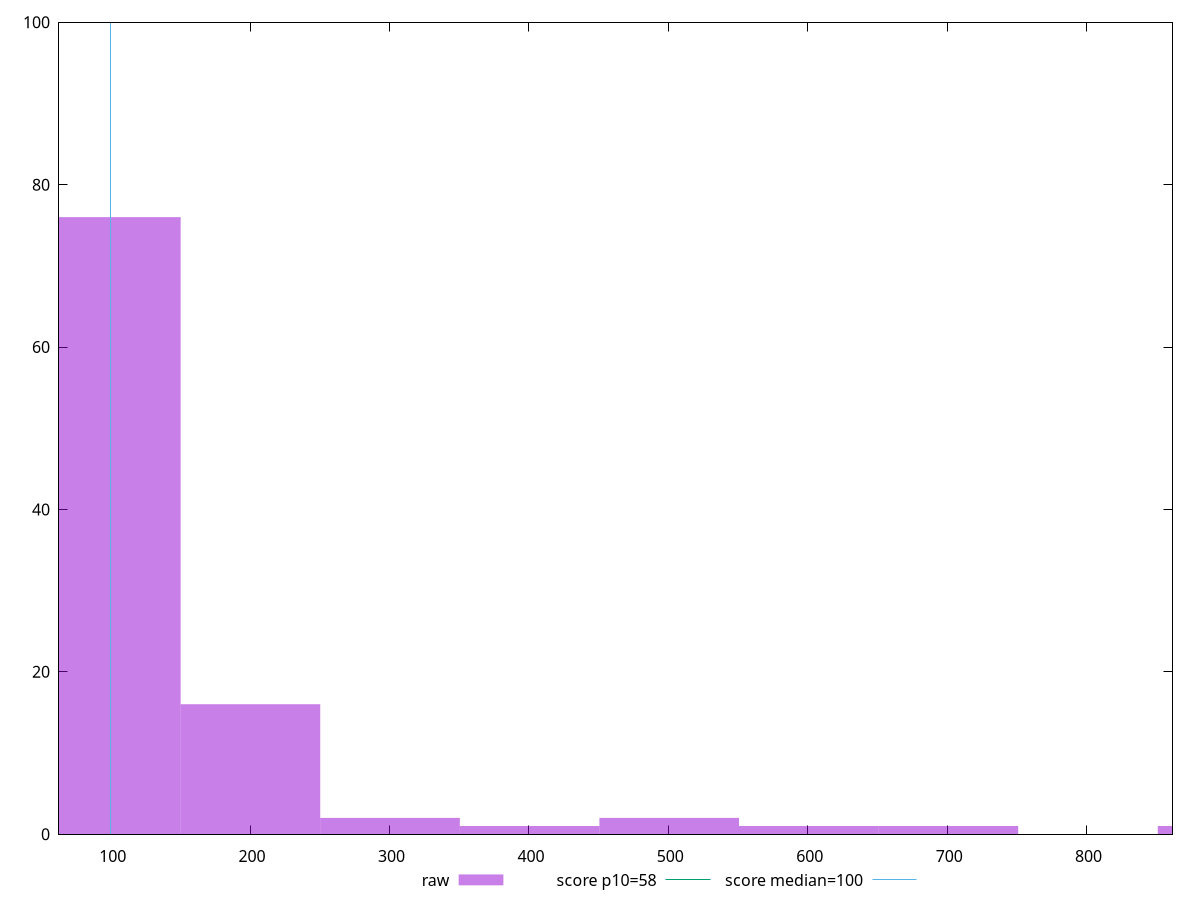 reset

$raw <<EOF
100.12265952129478 76
200.24531904258956 16
300.3679785638843 2
600.7359571277686 1
500.6132976064739 2
400.4906380851791 1
901.103935691653 1
700.8586166490635 1
EOF

set key outside below
set boxwidth 100.12265952129478
set xrange [62.93333333333333:861.6]
set yrange [0:100]
set trange [0:100]
set style fill transparent solid 0.5 noborder

set parametric
set terminal svg size 640, 490 enhanced background rgb 'white'
set output "reprap/estimated-input-latency/samples/pages+cached+noexternal+nomedia+nocss+nojs/raw/histogram.svg"

plot $raw title "raw" with boxes, \
     58,t title "score p10=58", \
     100,t title "score median=100"

reset
